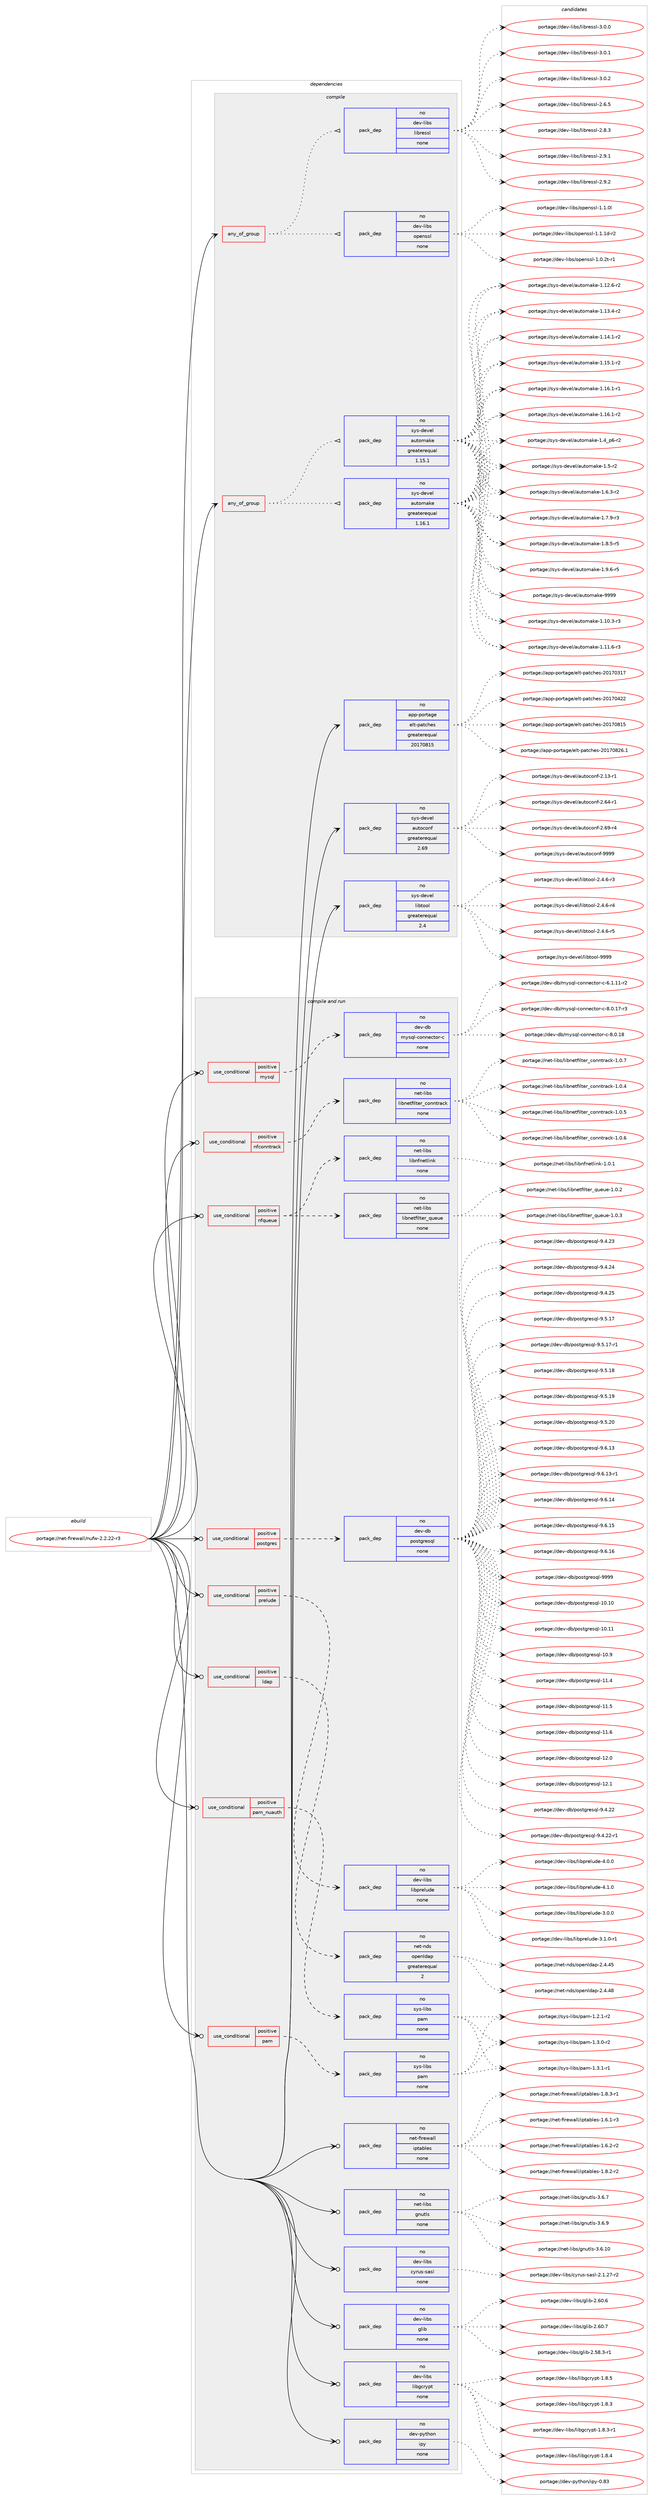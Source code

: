 digraph prolog {

# *************
# Graph options
# *************

newrank=true;
concentrate=true;
compound=true;
graph [rankdir=LR,fontname=Helvetica,fontsize=10,ranksep=1.5];#, ranksep=2.5, nodesep=0.2];
edge  [arrowhead=vee];
node  [fontname=Helvetica,fontsize=10];

# **********
# The ebuild
# **********

subgraph cluster_leftcol {
color=gray;
rank=same;
label=<<i>ebuild</i>>;
id [label="portage://net-firewall/nufw-2.2.22-r3", color=red, width=4, href="../net-firewall/nufw-2.2.22-r3.svg"];
}

# ****************
# The dependencies
# ****************

subgraph cluster_midcol {
color=gray;
label=<<i>dependencies</i>>;
subgraph cluster_compile {
fillcolor="#eeeeee";
style=filled;
label=<<i>compile</i>>;
subgraph any5670 {
dependency352124 [label=<<TABLE BORDER="0" CELLBORDER="1" CELLSPACING="0" CELLPADDING="4"><TR><TD CELLPADDING="10">any_of_group</TD></TR></TABLE>>, shape=none, color=red];subgraph pack258311 {
dependency352125 [label=<<TABLE BORDER="0" CELLBORDER="1" CELLSPACING="0" CELLPADDING="4" WIDTH="220"><TR><TD ROWSPAN="6" CELLPADDING="30">pack_dep</TD></TR><TR><TD WIDTH="110">no</TD></TR><TR><TD>dev-libs</TD></TR><TR><TD>openssl</TD></TR><TR><TD>none</TD></TR><TR><TD></TD></TR></TABLE>>, shape=none, color=blue];
}
dependency352124:e -> dependency352125:w [weight=20,style="dotted",arrowhead="oinv"];
subgraph pack258312 {
dependency352126 [label=<<TABLE BORDER="0" CELLBORDER="1" CELLSPACING="0" CELLPADDING="4" WIDTH="220"><TR><TD ROWSPAN="6" CELLPADDING="30">pack_dep</TD></TR><TR><TD WIDTH="110">no</TD></TR><TR><TD>dev-libs</TD></TR><TR><TD>libressl</TD></TR><TR><TD>none</TD></TR><TR><TD></TD></TR></TABLE>>, shape=none, color=blue];
}
dependency352124:e -> dependency352126:w [weight=20,style="dotted",arrowhead="oinv"];
}
id:e -> dependency352124:w [weight=20,style="solid",arrowhead="vee"];
subgraph any5671 {
dependency352127 [label=<<TABLE BORDER="0" CELLBORDER="1" CELLSPACING="0" CELLPADDING="4"><TR><TD CELLPADDING="10">any_of_group</TD></TR></TABLE>>, shape=none, color=red];subgraph pack258313 {
dependency352128 [label=<<TABLE BORDER="0" CELLBORDER="1" CELLSPACING="0" CELLPADDING="4" WIDTH="220"><TR><TD ROWSPAN="6" CELLPADDING="30">pack_dep</TD></TR><TR><TD WIDTH="110">no</TD></TR><TR><TD>sys-devel</TD></TR><TR><TD>automake</TD></TR><TR><TD>greaterequal</TD></TR><TR><TD>1.16.1</TD></TR></TABLE>>, shape=none, color=blue];
}
dependency352127:e -> dependency352128:w [weight=20,style="dotted",arrowhead="oinv"];
subgraph pack258314 {
dependency352129 [label=<<TABLE BORDER="0" CELLBORDER="1" CELLSPACING="0" CELLPADDING="4" WIDTH="220"><TR><TD ROWSPAN="6" CELLPADDING="30">pack_dep</TD></TR><TR><TD WIDTH="110">no</TD></TR><TR><TD>sys-devel</TD></TR><TR><TD>automake</TD></TR><TR><TD>greaterequal</TD></TR><TR><TD>1.15.1</TD></TR></TABLE>>, shape=none, color=blue];
}
dependency352127:e -> dependency352129:w [weight=20,style="dotted",arrowhead="oinv"];
}
id:e -> dependency352127:w [weight=20,style="solid",arrowhead="vee"];
subgraph pack258315 {
dependency352130 [label=<<TABLE BORDER="0" CELLBORDER="1" CELLSPACING="0" CELLPADDING="4" WIDTH="220"><TR><TD ROWSPAN="6" CELLPADDING="30">pack_dep</TD></TR><TR><TD WIDTH="110">no</TD></TR><TR><TD>app-portage</TD></TR><TR><TD>elt-patches</TD></TR><TR><TD>greaterequal</TD></TR><TR><TD>20170815</TD></TR></TABLE>>, shape=none, color=blue];
}
id:e -> dependency352130:w [weight=20,style="solid",arrowhead="vee"];
subgraph pack258316 {
dependency352131 [label=<<TABLE BORDER="0" CELLBORDER="1" CELLSPACING="0" CELLPADDING="4" WIDTH="220"><TR><TD ROWSPAN="6" CELLPADDING="30">pack_dep</TD></TR><TR><TD WIDTH="110">no</TD></TR><TR><TD>sys-devel</TD></TR><TR><TD>autoconf</TD></TR><TR><TD>greaterequal</TD></TR><TR><TD>2.69</TD></TR></TABLE>>, shape=none, color=blue];
}
id:e -> dependency352131:w [weight=20,style="solid",arrowhead="vee"];
subgraph pack258317 {
dependency352132 [label=<<TABLE BORDER="0" CELLBORDER="1" CELLSPACING="0" CELLPADDING="4" WIDTH="220"><TR><TD ROWSPAN="6" CELLPADDING="30">pack_dep</TD></TR><TR><TD WIDTH="110">no</TD></TR><TR><TD>sys-devel</TD></TR><TR><TD>libtool</TD></TR><TR><TD>greaterequal</TD></TR><TR><TD>2.4</TD></TR></TABLE>>, shape=none, color=blue];
}
id:e -> dependency352132:w [weight=20,style="solid",arrowhead="vee"];
}
subgraph cluster_compileandrun {
fillcolor="#eeeeee";
style=filled;
label=<<i>compile and run</i>>;
subgraph cond87997 {
dependency352133 [label=<<TABLE BORDER="0" CELLBORDER="1" CELLSPACING="0" CELLPADDING="4"><TR><TD ROWSPAN="3" CELLPADDING="10">use_conditional</TD></TR><TR><TD>positive</TD></TR><TR><TD>ldap</TD></TR></TABLE>>, shape=none, color=red];
subgraph pack258318 {
dependency352134 [label=<<TABLE BORDER="0" CELLBORDER="1" CELLSPACING="0" CELLPADDING="4" WIDTH="220"><TR><TD ROWSPAN="6" CELLPADDING="30">pack_dep</TD></TR><TR><TD WIDTH="110">no</TD></TR><TR><TD>net-nds</TD></TR><TR><TD>openldap</TD></TR><TR><TD>greaterequal</TD></TR><TR><TD>2</TD></TR></TABLE>>, shape=none, color=blue];
}
dependency352133:e -> dependency352134:w [weight=20,style="dashed",arrowhead="vee"];
}
id:e -> dependency352133:w [weight=20,style="solid",arrowhead="odotvee"];
subgraph cond87998 {
dependency352135 [label=<<TABLE BORDER="0" CELLBORDER="1" CELLSPACING="0" CELLPADDING="4"><TR><TD ROWSPAN="3" CELLPADDING="10">use_conditional</TD></TR><TR><TD>positive</TD></TR><TR><TD>mysql</TD></TR></TABLE>>, shape=none, color=red];
subgraph pack258319 {
dependency352136 [label=<<TABLE BORDER="0" CELLBORDER="1" CELLSPACING="0" CELLPADDING="4" WIDTH="220"><TR><TD ROWSPAN="6" CELLPADDING="30">pack_dep</TD></TR><TR><TD WIDTH="110">no</TD></TR><TR><TD>dev-db</TD></TR><TR><TD>mysql-connector-c</TD></TR><TR><TD>none</TD></TR><TR><TD></TD></TR></TABLE>>, shape=none, color=blue];
}
dependency352135:e -> dependency352136:w [weight=20,style="dashed",arrowhead="vee"];
}
id:e -> dependency352135:w [weight=20,style="solid",arrowhead="odotvee"];
subgraph cond87999 {
dependency352137 [label=<<TABLE BORDER="0" CELLBORDER="1" CELLSPACING="0" CELLPADDING="4"><TR><TD ROWSPAN="3" CELLPADDING="10">use_conditional</TD></TR><TR><TD>positive</TD></TR><TR><TD>nfconntrack</TD></TR></TABLE>>, shape=none, color=red];
subgraph pack258320 {
dependency352138 [label=<<TABLE BORDER="0" CELLBORDER="1" CELLSPACING="0" CELLPADDING="4" WIDTH="220"><TR><TD ROWSPAN="6" CELLPADDING="30">pack_dep</TD></TR><TR><TD WIDTH="110">no</TD></TR><TR><TD>net-libs</TD></TR><TR><TD>libnetfilter_conntrack</TD></TR><TR><TD>none</TD></TR><TR><TD></TD></TR></TABLE>>, shape=none, color=blue];
}
dependency352137:e -> dependency352138:w [weight=20,style="dashed",arrowhead="vee"];
}
id:e -> dependency352137:w [weight=20,style="solid",arrowhead="odotvee"];
subgraph cond88000 {
dependency352139 [label=<<TABLE BORDER="0" CELLBORDER="1" CELLSPACING="0" CELLPADDING="4"><TR><TD ROWSPAN="3" CELLPADDING="10">use_conditional</TD></TR><TR><TD>positive</TD></TR><TR><TD>nfqueue</TD></TR></TABLE>>, shape=none, color=red];
subgraph pack258321 {
dependency352140 [label=<<TABLE BORDER="0" CELLBORDER="1" CELLSPACING="0" CELLPADDING="4" WIDTH="220"><TR><TD ROWSPAN="6" CELLPADDING="30">pack_dep</TD></TR><TR><TD WIDTH="110">no</TD></TR><TR><TD>net-libs</TD></TR><TR><TD>libnfnetlink</TD></TR><TR><TD>none</TD></TR><TR><TD></TD></TR></TABLE>>, shape=none, color=blue];
}
dependency352139:e -> dependency352140:w [weight=20,style="dashed",arrowhead="vee"];
subgraph pack258322 {
dependency352141 [label=<<TABLE BORDER="0" CELLBORDER="1" CELLSPACING="0" CELLPADDING="4" WIDTH="220"><TR><TD ROWSPAN="6" CELLPADDING="30">pack_dep</TD></TR><TR><TD WIDTH="110">no</TD></TR><TR><TD>net-libs</TD></TR><TR><TD>libnetfilter_queue</TD></TR><TR><TD>none</TD></TR><TR><TD></TD></TR></TABLE>>, shape=none, color=blue];
}
dependency352139:e -> dependency352141:w [weight=20,style="dashed",arrowhead="vee"];
}
id:e -> dependency352139:w [weight=20,style="solid",arrowhead="odotvee"];
subgraph cond88001 {
dependency352142 [label=<<TABLE BORDER="0" CELLBORDER="1" CELLSPACING="0" CELLPADDING="4"><TR><TD ROWSPAN="3" CELLPADDING="10">use_conditional</TD></TR><TR><TD>positive</TD></TR><TR><TD>pam</TD></TR></TABLE>>, shape=none, color=red];
subgraph pack258323 {
dependency352143 [label=<<TABLE BORDER="0" CELLBORDER="1" CELLSPACING="0" CELLPADDING="4" WIDTH="220"><TR><TD ROWSPAN="6" CELLPADDING="30">pack_dep</TD></TR><TR><TD WIDTH="110">no</TD></TR><TR><TD>sys-libs</TD></TR><TR><TD>pam</TD></TR><TR><TD>none</TD></TR><TR><TD></TD></TR></TABLE>>, shape=none, color=blue];
}
dependency352142:e -> dependency352143:w [weight=20,style="dashed",arrowhead="vee"];
}
id:e -> dependency352142:w [weight=20,style="solid",arrowhead="odotvee"];
subgraph cond88002 {
dependency352144 [label=<<TABLE BORDER="0" CELLBORDER="1" CELLSPACING="0" CELLPADDING="4"><TR><TD ROWSPAN="3" CELLPADDING="10">use_conditional</TD></TR><TR><TD>positive</TD></TR><TR><TD>pam_nuauth</TD></TR></TABLE>>, shape=none, color=red];
subgraph pack258324 {
dependency352145 [label=<<TABLE BORDER="0" CELLBORDER="1" CELLSPACING="0" CELLPADDING="4" WIDTH="220"><TR><TD ROWSPAN="6" CELLPADDING="30">pack_dep</TD></TR><TR><TD WIDTH="110">no</TD></TR><TR><TD>sys-libs</TD></TR><TR><TD>pam</TD></TR><TR><TD>none</TD></TR><TR><TD></TD></TR></TABLE>>, shape=none, color=blue];
}
dependency352144:e -> dependency352145:w [weight=20,style="dashed",arrowhead="vee"];
}
id:e -> dependency352144:w [weight=20,style="solid",arrowhead="odotvee"];
subgraph cond88003 {
dependency352146 [label=<<TABLE BORDER="0" CELLBORDER="1" CELLSPACING="0" CELLPADDING="4"><TR><TD ROWSPAN="3" CELLPADDING="10">use_conditional</TD></TR><TR><TD>positive</TD></TR><TR><TD>postgres</TD></TR></TABLE>>, shape=none, color=red];
subgraph pack258325 {
dependency352147 [label=<<TABLE BORDER="0" CELLBORDER="1" CELLSPACING="0" CELLPADDING="4" WIDTH="220"><TR><TD ROWSPAN="6" CELLPADDING="30">pack_dep</TD></TR><TR><TD WIDTH="110">no</TD></TR><TR><TD>dev-db</TD></TR><TR><TD>postgresql</TD></TR><TR><TD>none</TD></TR><TR><TD></TD></TR></TABLE>>, shape=none, color=blue];
}
dependency352146:e -> dependency352147:w [weight=20,style="dashed",arrowhead="vee"];
}
id:e -> dependency352146:w [weight=20,style="solid",arrowhead="odotvee"];
subgraph cond88004 {
dependency352148 [label=<<TABLE BORDER="0" CELLBORDER="1" CELLSPACING="0" CELLPADDING="4"><TR><TD ROWSPAN="3" CELLPADDING="10">use_conditional</TD></TR><TR><TD>positive</TD></TR><TR><TD>prelude</TD></TR></TABLE>>, shape=none, color=red];
subgraph pack258326 {
dependency352149 [label=<<TABLE BORDER="0" CELLBORDER="1" CELLSPACING="0" CELLPADDING="4" WIDTH="220"><TR><TD ROWSPAN="6" CELLPADDING="30">pack_dep</TD></TR><TR><TD WIDTH="110">no</TD></TR><TR><TD>dev-libs</TD></TR><TR><TD>libprelude</TD></TR><TR><TD>none</TD></TR><TR><TD></TD></TR></TABLE>>, shape=none, color=blue];
}
dependency352148:e -> dependency352149:w [weight=20,style="dashed",arrowhead="vee"];
}
id:e -> dependency352148:w [weight=20,style="solid",arrowhead="odotvee"];
subgraph pack258327 {
dependency352150 [label=<<TABLE BORDER="0" CELLBORDER="1" CELLSPACING="0" CELLPADDING="4" WIDTH="220"><TR><TD ROWSPAN="6" CELLPADDING="30">pack_dep</TD></TR><TR><TD WIDTH="110">no</TD></TR><TR><TD>dev-libs</TD></TR><TR><TD>cyrus-sasl</TD></TR><TR><TD>none</TD></TR><TR><TD></TD></TR></TABLE>>, shape=none, color=blue];
}
id:e -> dependency352150:w [weight=20,style="solid",arrowhead="odotvee"];
subgraph pack258328 {
dependency352151 [label=<<TABLE BORDER="0" CELLBORDER="1" CELLSPACING="0" CELLPADDING="4" WIDTH="220"><TR><TD ROWSPAN="6" CELLPADDING="30">pack_dep</TD></TR><TR><TD WIDTH="110">no</TD></TR><TR><TD>dev-libs</TD></TR><TR><TD>glib</TD></TR><TR><TD>none</TD></TR><TR><TD></TD></TR></TABLE>>, shape=none, color=blue];
}
id:e -> dependency352151:w [weight=20,style="solid",arrowhead="odotvee"];
subgraph pack258329 {
dependency352152 [label=<<TABLE BORDER="0" CELLBORDER="1" CELLSPACING="0" CELLPADDING="4" WIDTH="220"><TR><TD ROWSPAN="6" CELLPADDING="30">pack_dep</TD></TR><TR><TD WIDTH="110">no</TD></TR><TR><TD>dev-libs</TD></TR><TR><TD>libgcrypt</TD></TR><TR><TD>none</TD></TR><TR><TD></TD></TR></TABLE>>, shape=none, color=blue];
}
id:e -> dependency352152:w [weight=20,style="solid",arrowhead="odotvee"];
subgraph pack258330 {
dependency352153 [label=<<TABLE BORDER="0" CELLBORDER="1" CELLSPACING="0" CELLPADDING="4" WIDTH="220"><TR><TD ROWSPAN="6" CELLPADDING="30">pack_dep</TD></TR><TR><TD WIDTH="110">no</TD></TR><TR><TD>dev-python</TD></TR><TR><TD>ipy</TD></TR><TR><TD>none</TD></TR><TR><TD></TD></TR></TABLE>>, shape=none, color=blue];
}
id:e -> dependency352153:w [weight=20,style="solid",arrowhead="odotvee"];
subgraph pack258331 {
dependency352154 [label=<<TABLE BORDER="0" CELLBORDER="1" CELLSPACING="0" CELLPADDING="4" WIDTH="220"><TR><TD ROWSPAN="6" CELLPADDING="30">pack_dep</TD></TR><TR><TD WIDTH="110">no</TD></TR><TR><TD>net-firewall</TD></TR><TR><TD>iptables</TD></TR><TR><TD>none</TD></TR><TR><TD></TD></TR></TABLE>>, shape=none, color=blue];
}
id:e -> dependency352154:w [weight=20,style="solid",arrowhead="odotvee"];
subgraph pack258332 {
dependency352155 [label=<<TABLE BORDER="0" CELLBORDER="1" CELLSPACING="0" CELLPADDING="4" WIDTH="220"><TR><TD ROWSPAN="6" CELLPADDING="30">pack_dep</TD></TR><TR><TD WIDTH="110">no</TD></TR><TR><TD>net-libs</TD></TR><TR><TD>gnutls</TD></TR><TR><TD>none</TD></TR><TR><TD></TD></TR></TABLE>>, shape=none, color=blue];
}
id:e -> dependency352155:w [weight=20,style="solid",arrowhead="odotvee"];
}
subgraph cluster_run {
fillcolor="#eeeeee";
style=filled;
label=<<i>run</i>>;
}
}

# **************
# The candidates
# **************

subgraph cluster_choices {
rank=same;
color=gray;
label=<<i>candidates</i>>;

subgraph choice258311 {
color=black;
nodesep=1;
choiceportage1001011184510810598115471111121011101151151084549464846501164511449 [label="portage://dev-libs/openssl-1.0.2t-r1", color=red, width=4,href="../dev-libs/openssl-1.0.2t-r1.svg"];
choiceportage100101118451081059811547111112101110115115108454946494648108 [label="portage://dev-libs/openssl-1.1.0l", color=red, width=4,href="../dev-libs/openssl-1.1.0l.svg"];
choiceportage1001011184510810598115471111121011101151151084549464946491004511450 [label="portage://dev-libs/openssl-1.1.1d-r2", color=red, width=4,href="../dev-libs/openssl-1.1.1d-r2.svg"];
dependency352125:e -> choiceportage1001011184510810598115471111121011101151151084549464846501164511449:w [style=dotted,weight="100"];
dependency352125:e -> choiceportage100101118451081059811547111112101110115115108454946494648108:w [style=dotted,weight="100"];
dependency352125:e -> choiceportage1001011184510810598115471111121011101151151084549464946491004511450:w [style=dotted,weight="100"];
}
subgraph choice258312 {
color=black;
nodesep=1;
choiceportage10010111845108105981154710810598114101115115108455046544653 [label="portage://dev-libs/libressl-2.6.5", color=red, width=4,href="../dev-libs/libressl-2.6.5.svg"];
choiceportage10010111845108105981154710810598114101115115108455046564651 [label="portage://dev-libs/libressl-2.8.3", color=red, width=4,href="../dev-libs/libressl-2.8.3.svg"];
choiceportage10010111845108105981154710810598114101115115108455046574649 [label="portage://dev-libs/libressl-2.9.1", color=red, width=4,href="../dev-libs/libressl-2.9.1.svg"];
choiceportage10010111845108105981154710810598114101115115108455046574650 [label="portage://dev-libs/libressl-2.9.2", color=red, width=4,href="../dev-libs/libressl-2.9.2.svg"];
choiceportage10010111845108105981154710810598114101115115108455146484648 [label="portage://dev-libs/libressl-3.0.0", color=red, width=4,href="../dev-libs/libressl-3.0.0.svg"];
choiceportage10010111845108105981154710810598114101115115108455146484649 [label="portage://dev-libs/libressl-3.0.1", color=red, width=4,href="../dev-libs/libressl-3.0.1.svg"];
choiceportage10010111845108105981154710810598114101115115108455146484650 [label="portage://dev-libs/libressl-3.0.2", color=red, width=4,href="../dev-libs/libressl-3.0.2.svg"];
dependency352126:e -> choiceportage10010111845108105981154710810598114101115115108455046544653:w [style=dotted,weight="100"];
dependency352126:e -> choiceportage10010111845108105981154710810598114101115115108455046564651:w [style=dotted,weight="100"];
dependency352126:e -> choiceportage10010111845108105981154710810598114101115115108455046574649:w [style=dotted,weight="100"];
dependency352126:e -> choiceportage10010111845108105981154710810598114101115115108455046574650:w [style=dotted,weight="100"];
dependency352126:e -> choiceportage10010111845108105981154710810598114101115115108455146484648:w [style=dotted,weight="100"];
dependency352126:e -> choiceportage10010111845108105981154710810598114101115115108455146484649:w [style=dotted,weight="100"];
dependency352126:e -> choiceportage10010111845108105981154710810598114101115115108455146484650:w [style=dotted,weight="100"];
}
subgraph choice258313 {
color=black;
nodesep=1;
choiceportage11512111545100101118101108479711711611110997107101454946494846514511451 [label="portage://sys-devel/automake-1.10.3-r3", color=red, width=4,href="../sys-devel/automake-1.10.3-r3.svg"];
choiceportage11512111545100101118101108479711711611110997107101454946494946544511451 [label="portage://sys-devel/automake-1.11.6-r3", color=red, width=4,href="../sys-devel/automake-1.11.6-r3.svg"];
choiceportage11512111545100101118101108479711711611110997107101454946495046544511450 [label="portage://sys-devel/automake-1.12.6-r2", color=red, width=4,href="../sys-devel/automake-1.12.6-r2.svg"];
choiceportage11512111545100101118101108479711711611110997107101454946495146524511450 [label="portage://sys-devel/automake-1.13.4-r2", color=red, width=4,href="../sys-devel/automake-1.13.4-r2.svg"];
choiceportage11512111545100101118101108479711711611110997107101454946495246494511450 [label="portage://sys-devel/automake-1.14.1-r2", color=red, width=4,href="../sys-devel/automake-1.14.1-r2.svg"];
choiceportage11512111545100101118101108479711711611110997107101454946495346494511450 [label="portage://sys-devel/automake-1.15.1-r2", color=red, width=4,href="../sys-devel/automake-1.15.1-r2.svg"];
choiceportage11512111545100101118101108479711711611110997107101454946495446494511449 [label="portage://sys-devel/automake-1.16.1-r1", color=red, width=4,href="../sys-devel/automake-1.16.1-r1.svg"];
choiceportage11512111545100101118101108479711711611110997107101454946495446494511450 [label="portage://sys-devel/automake-1.16.1-r2", color=red, width=4,href="../sys-devel/automake-1.16.1-r2.svg"];
choiceportage115121115451001011181011084797117116111109971071014549465295112544511450 [label="portage://sys-devel/automake-1.4_p6-r2", color=red, width=4,href="../sys-devel/automake-1.4_p6-r2.svg"];
choiceportage11512111545100101118101108479711711611110997107101454946534511450 [label="portage://sys-devel/automake-1.5-r2", color=red, width=4,href="../sys-devel/automake-1.5-r2.svg"];
choiceportage115121115451001011181011084797117116111109971071014549465446514511450 [label="portage://sys-devel/automake-1.6.3-r2", color=red, width=4,href="../sys-devel/automake-1.6.3-r2.svg"];
choiceportage115121115451001011181011084797117116111109971071014549465546574511451 [label="portage://sys-devel/automake-1.7.9-r3", color=red, width=4,href="../sys-devel/automake-1.7.9-r3.svg"];
choiceportage115121115451001011181011084797117116111109971071014549465646534511453 [label="portage://sys-devel/automake-1.8.5-r5", color=red, width=4,href="../sys-devel/automake-1.8.5-r5.svg"];
choiceportage115121115451001011181011084797117116111109971071014549465746544511453 [label="portage://sys-devel/automake-1.9.6-r5", color=red, width=4,href="../sys-devel/automake-1.9.6-r5.svg"];
choiceportage115121115451001011181011084797117116111109971071014557575757 [label="portage://sys-devel/automake-9999", color=red, width=4,href="../sys-devel/automake-9999.svg"];
dependency352128:e -> choiceportage11512111545100101118101108479711711611110997107101454946494846514511451:w [style=dotted,weight="100"];
dependency352128:e -> choiceportage11512111545100101118101108479711711611110997107101454946494946544511451:w [style=dotted,weight="100"];
dependency352128:e -> choiceportage11512111545100101118101108479711711611110997107101454946495046544511450:w [style=dotted,weight="100"];
dependency352128:e -> choiceportage11512111545100101118101108479711711611110997107101454946495146524511450:w [style=dotted,weight="100"];
dependency352128:e -> choiceportage11512111545100101118101108479711711611110997107101454946495246494511450:w [style=dotted,weight="100"];
dependency352128:e -> choiceportage11512111545100101118101108479711711611110997107101454946495346494511450:w [style=dotted,weight="100"];
dependency352128:e -> choiceportage11512111545100101118101108479711711611110997107101454946495446494511449:w [style=dotted,weight="100"];
dependency352128:e -> choiceportage11512111545100101118101108479711711611110997107101454946495446494511450:w [style=dotted,weight="100"];
dependency352128:e -> choiceportage115121115451001011181011084797117116111109971071014549465295112544511450:w [style=dotted,weight="100"];
dependency352128:e -> choiceportage11512111545100101118101108479711711611110997107101454946534511450:w [style=dotted,weight="100"];
dependency352128:e -> choiceportage115121115451001011181011084797117116111109971071014549465446514511450:w [style=dotted,weight="100"];
dependency352128:e -> choiceportage115121115451001011181011084797117116111109971071014549465546574511451:w [style=dotted,weight="100"];
dependency352128:e -> choiceportage115121115451001011181011084797117116111109971071014549465646534511453:w [style=dotted,weight="100"];
dependency352128:e -> choiceportage115121115451001011181011084797117116111109971071014549465746544511453:w [style=dotted,weight="100"];
dependency352128:e -> choiceportage115121115451001011181011084797117116111109971071014557575757:w [style=dotted,weight="100"];
}
subgraph choice258314 {
color=black;
nodesep=1;
choiceportage11512111545100101118101108479711711611110997107101454946494846514511451 [label="portage://sys-devel/automake-1.10.3-r3", color=red, width=4,href="../sys-devel/automake-1.10.3-r3.svg"];
choiceportage11512111545100101118101108479711711611110997107101454946494946544511451 [label="portage://sys-devel/automake-1.11.6-r3", color=red, width=4,href="../sys-devel/automake-1.11.6-r3.svg"];
choiceportage11512111545100101118101108479711711611110997107101454946495046544511450 [label="portage://sys-devel/automake-1.12.6-r2", color=red, width=4,href="../sys-devel/automake-1.12.6-r2.svg"];
choiceportage11512111545100101118101108479711711611110997107101454946495146524511450 [label="portage://sys-devel/automake-1.13.4-r2", color=red, width=4,href="../sys-devel/automake-1.13.4-r2.svg"];
choiceportage11512111545100101118101108479711711611110997107101454946495246494511450 [label="portage://sys-devel/automake-1.14.1-r2", color=red, width=4,href="../sys-devel/automake-1.14.1-r2.svg"];
choiceportage11512111545100101118101108479711711611110997107101454946495346494511450 [label="portage://sys-devel/automake-1.15.1-r2", color=red, width=4,href="../sys-devel/automake-1.15.1-r2.svg"];
choiceportage11512111545100101118101108479711711611110997107101454946495446494511449 [label="portage://sys-devel/automake-1.16.1-r1", color=red, width=4,href="../sys-devel/automake-1.16.1-r1.svg"];
choiceportage11512111545100101118101108479711711611110997107101454946495446494511450 [label="portage://sys-devel/automake-1.16.1-r2", color=red, width=4,href="../sys-devel/automake-1.16.1-r2.svg"];
choiceportage115121115451001011181011084797117116111109971071014549465295112544511450 [label="portage://sys-devel/automake-1.4_p6-r2", color=red, width=4,href="../sys-devel/automake-1.4_p6-r2.svg"];
choiceportage11512111545100101118101108479711711611110997107101454946534511450 [label="portage://sys-devel/automake-1.5-r2", color=red, width=4,href="../sys-devel/automake-1.5-r2.svg"];
choiceportage115121115451001011181011084797117116111109971071014549465446514511450 [label="portage://sys-devel/automake-1.6.3-r2", color=red, width=4,href="../sys-devel/automake-1.6.3-r2.svg"];
choiceportage115121115451001011181011084797117116111109971071014549465546574511451 [label="portage://sys-devel/automake-1.7.9-r3", color=red, width=4,href="../sys-devel/automake-1.7.9-r3.svg"];
choiceportage115121115451001011181011084797117116111109971071014549465646534511453 [label="portage://sys-devel/automake-1.8.5-r5", color=red, width=4,href="../sys-devel/automake-1.8.5-r5.svg"];
choiceportage115121115451001011181011084797117116111109971071014549465746544511453 [label="portage://sys-devel/automake-1.9.6-r5", color=red, width=4,href="../sys-devel/automake-1.9.6-r5.svg"];
choiceportage115121115451001011181011084797117116111109971071014557575757 [label="portage://sys-devel/automake-9999", color=red, width=4,href="../sys-devel/automake-9999.svg"];
dependency352129:e -> choiceportage11512111545100101118101108479711711611110997107101454946494846514511451:w [style=dotted,weight="100"];
dependency352129:e -> choiceportage11512111545100101118101108479711711611110997107101454946494946544511451:w [style=dotted,weight="100"];
dependency352129:e -> choiceportage11512111545100101118101108479711711611110997107101454946495046544511450:w [style=dotted,weight="100"];
dependency352129:e -> choiceportage11512111545100101118101108479711711611110997107101454946495146524511450:w [style=dotted,weight="100"];
dependency352129:e -> choiceportage11512111545100101118101108479711711611110997107101454946495246494511450:w [style=dotted,weight="100"];
dependency352129:e -> choiceportage11512111545100101118101108479711711611110997107101454946495346494511450:w [style=dotted,weight="100"];
dependency352129:e -> choiceportage11512111545100101118101108479711711611110997107101454946495446494511449:w [style=dotted,weight="100"];
dependency352129:e -> choiceportage11512111545100101118101108479711711611110997107101454946495446494511450:w [style=dotted,weight="100"];
dependency352129:e -> choiceportage115121115451001011181011084797117116111109971071014549465295112544511450:w [style=dotted,weight="100"];
dependency352129:e -> choiceportage11512111545100101118101108479711711611110997107101454946534511450:w [style=dotted,weight="100"];
dependency352129:e -> choiceportage115121115451001011181011084797117116111109971071014549465446514511450:w [style=dotted,weight="100"];
dependency352129:e -> choiceportage115121115451001011181011084797117116111109971071014549465546574511451:w [style=dotted,weight="100"];
dependency352129:e -> choiceportage115121115451001011181011084797117116111109971071014549465646534511453:w [style=dotted,weight="100"];
dependency352129:e -> choiceportage115121115451001011181011084797117116111109971071014549465746544511453:w [style=dotted,weight="100"];
dependency352129:e -> choiceportage115121115451001011181011084797117116111109971071014557575757:w [style=dotted,weight="100"];
}
subgraph choice258315 {
color=black;
nodesep=1;
choiceportage97112112451121111141169710310147101108116451129711699104101115455048495548514955 [label="portage://app-portage/elt-patches-20170317", color=red, width=4,href="../app-portage/elt-patches-20170317.svg"];
choiceportage97112112451121111141169710310147101108116451129711699104101115455048495548525050 [label="portage://app-portage/elt-patches-20170422", color=red, width=4,href="../app-portage/elt-patches-20170422.svg"];
choiceportage97112112451121111141169710310147101108116451129711699104101115455048495548564953 [label="portage://app-portage/elt-patches-20170815", color=red, width=4,href="../app-portage/elt-patches-20170815.svg"];
choiceportage971121124511211111411697103101471011081164511297116991041011154550484955485650544649 [label="portage://app-portage/elt-patches-20170826.1", color=red, width=4,href="../app-portage/elt-patches-20170826.1.svg"];
dependency352130:e -> choiceportage97112112451121111141169710310147101108116451129711699104101115455048495548514955:w [style=dotted,weight="100"];
dependency352130:e -> choiceportage97112112451121111141169710310147101108116451129711699104101115455048495548525050:w [style=dotted,weight="100"];
dependency352130:e -> choiceportage97112112451121111141169710310147101108116451129711699104101115455048495548564953:w [style=dotted,weight="100"];
dependency352130:e -> choiceportage971121124511211111411697103101471011081164511297116991041011154550484955485650544649:w [style=dotted,weight="100"];
}
subgraph choice258316 {
color=black;
nodesep=1;
choiceportage1151211154510010111810110847971171161119911111010245504649514511449 [label="portage://sys-devel/autoconf-2.13-r1", color=red, width=4,href="../sys-devel/autoconf-2.13-r1.svg"];
choiceportage1151211154510010111810110847971171161119911111010245504654524511449 [label="portage://sys-devel/autoconf-2.64-r1", color=red, width=4,href="../sys-devel/autoconf-2.64-r1.svg"];
choiceportage1151211154510010111810110847971171161119911111010245504654574511452 [label="portage://sys-devel/autoconf-2.69-r4", color=red, width=4,href="../sys-devel/autoconf-2.69-r4.svg"];
choiceportage115121115451001011181011084797117116111991111101024557575757 [label="portage://sys-devel/autoconf-9999", color=red, width=4,href="../sys-devel/autoconf-9999.svg"];
dependency352131:e -> choiceportage1151211154510010111810110847971171161119911111010245504649514511449:w [style=dotted,weight="100"];
dependency352131:e -> choiceportage1151211154510010111810110847971171161119911111010245504654524511449:w [style=dotted,weight="100"];
dependency352131:e -> choiceportage1151211154510010111810110847971171161119911111010245504654574511452:w [style=dotted,weight="100"];
dependency352131:e -> choiceportage115121115451001011181011084797117116111991111101024557575757:w [style=dotted,weight="100"];
}
subgraph choice258317 {
color=black;
nodesep=1;
choiceportage1151211154510010111810110847108105981161111111084550465246544511451 [label="portage://sys-devel/libtool-2.4.6-r3", color=red, width=4,href="../sys-devel/libtool-2.4.6-r3.svg"];
choiceportage1151211154510010111810110847108105981161111111084550465246544511452 [label="portage://sys-devel/libtool-2.4.6-r4", color=red, width=4,href="../sys-devel/libtool-2.4.6-r4.svg"];
choiceportage1151211154510010111810110847108105981161111111084550465246544511453 [label="portage://sys-devel/libtool-2.4.6-r5", color=red, width=4,href="../sys-devel/libtool-2.4.6-r5.svg"];
choiceportage1151211154510010111810110847108105981161111111084557575757 [label="portage://sys-devel/libtool-9999", color=red, width=4,href="../sys-devel/libtool-9999.svg"];
dependency352132:e -> choiceportage1151211154510010111810110847108105981161111111084550465246544511451:w [style=dotted,weight="100"];
dependency352132:e -> choiceportage1151211154510010111810110847108105981161111111084550465246544511452:w [style=dotted,weight="100"];
dependency352132:e -> choiceportage1151211154510010111810110847108105981161111111084550465246544511453:w [style=dotted,weight="100"];
dependency352132:e -> choiceportage1151211154510010111810110847108105981161111111084557575757:w [style=dotted,weight="100"];
}
subgraph choice258318 {
color=black;
nodesep=1;
choiceportage11010111645110100115471111121011101081009711245504652465253 [label="portage://net-nds/openldap-2.4.45", color=red, width=4,href="../net-nds/openldap-2.4.45.svg"];
choiceportage11010111645110100115471111121011101081009711245504652465256 [label="portage://net-nds/openldap-2.4.48", color=red, width=4,href="../net-nds/openldap-2.4.48.svg"];
dependency352134:e -> choiceportage11010111645110100115471111121011101081009711245504652465253:w [style=dotted,weight="100"];
dependency352134:e -> choiceportage11010111645110100115471111121011101081009711245504652465256:w [style=dotted,weight="100"];
}
subgraph choice258319 {
color=black;
nodesep=1;
choiceportage1001011184510098471091211151131084599111110110101991161111144599455446494649494511450 [label="portage://dev-db/mysql-connector-c-6.1.11-r2", color=red, width=4,href="../dev-db/mysql-connector-c-6.1.11-r2.svg"];
choiceportage1001011184510098471091211151131084599111110110101991161111144599455646484649554511451 [label="portage://dev-db/mysql-connector-c-8.0.17-r3", color=red, width=4,href="../dev-db/mysql-connector-c-8.0.17-r3.svg"];
choiceportage100101118451009847109121115113108459911111011010199116111114459945564648464956 [label="portage://dev-db/mysql-connector-c-8.0.18", color=red, width=4,href="../dev-db/mysql-connector-c-8.0.18.svg"];
dependency352136:e -> choiceportage1001011184510098471091211151131084599111110110101991161111144599455446494649494511450:w [style=dotted,weight="100"];
dependency352136:e -> choiceportage1001011184510098471091211151131084599111110110101991161111144599455646484649554511451:w [style=dotted,weight="100"];
dependency352136:e -> choiceportage100101118451009847109121115113108459911111011010199116111114459945564648464956:w [style=dotted,weight="100"];
}
subgraph choice258320 {
color=black;
nodesep=1;
choiceportage1101011164510810598115471081059811010111610210510811610111495991111101101161149799107454946484652 [label="portage://net-libs/libnetfilter_conntrack-1.0.4", color=red, width=4,href="../net-libs/libnetfilter_conntrack-1.0.4.svg"];
choiceportage1101011164510810598115471081059811010111610210510811610111495991111101101161149799107454946484653 [label="portage://net-libs/libnetfilter_conntrack-1.0.5", color=red, width=4,href="../net-libs/libnetfilter_conntrack-1.0.5.svg"];
choiceportage1101011164510810598115471081059811010111610210510811610111495991111101101161149799107454946484654 [label="portage://net-libs/libnetfilter_conntrack-1.0.6", color=red, width=4,href="../net-libs/libnetfilter_conntrack-1.0.6.svg"];
choiceportage1101011164510810598115471081059811010111610210510811610111495991111101101161149799107454946484655 [label="portage://net-libs/libnetfilter_conntrack-1.0.7", color=red, width=4,href="../net-libs/libnetfilter_conntrack-1.0.7.svg"];
dependency352138:e -> choiceportage1101011164510810598115471081059811010111610210510811610111495991111101101161149799107454946484652:w [style=dotted,weight="100"];
dependency352138:e -> choiceportage1101011164510810598115471081059811010111610210510811610111495991111101101161149799107454946484653:w [style=dotted,weight="100"];
dependency352138:e -> choiceportage1101011164510810598115471081059811010111610210510811610111495991111101101161149799107454946484654:w [style=dotted,weight="100"];
dependency352138:e -> choiceportage1101011164510810598115471081059811010111610210510811610111495991111101101161149799107454946484655:w [style=dotted,weight="100"];
}
subgraph choice258321 {
color=black;
nodesep=1;
choiceportage11010111645108105981154710810598110102110101116108105110107454946484649 [label="portage://net-libs/libnfnetlink-1.0.1", color=red, width=4,href="../net-libs/libnfnetlink-1.0.1.svg"];
dependency352140:e -> choiceportage11010111645108105981154710810598110102110101116108105110107454946484649:w [style=dotted,weight="100"];
}
subgraph choice258322 {
color=black;
nodesep=1;
choiceportage1101011164510810598115471081059811010111610210510811610111495113117101117101454946484650 [label="portage://net-libs/libnetfilter_queue-1.0.2", color=red, width=4,href="../net-libs/libnetfilter_queue-1.0.2.svg"];
choiceportage1101011164510810598115471081059811010111610210510811610111495113117101117101454946484651 [label="portage://net-libs/libnetfilter_queue-1.0.3", color=red, width=4,href="../net-libs/libnetfilter_queue-1.0.3.svg"];
dependency352141:e -> choiceportage1101011164510810598115471081059811010111610210510811610111495113117101117101454946484650:w [style=dotted,weight="100"];
dependency352141:e -> choiceportage1101011164510810598115471081059811010111610210510811610111495113117101117101454946484651:w [style=dotted,weight="100"];
}
subgraph choice258323 {
color=black;
nodesep=1;
choiceportage115121115451081059811547112971094549465046494511450 [label="portage://sys-libs/pam-1.2.1-r2", color=red, width=4,href="../sys-libs/pam-1.2.1-r2.svg"];
choiceportage115121115451081059811547112971094549465146484511450 [label="portage://sys-libs/pam-1.3.0-r2", color=red, width=4,href="../sys-libs/pam-1.3.0-r2.svg"];
choiceportage115121115451081059811547112971094549465146494511449 [label="portage://sys-libs/pam-1.3.1-r1", color=red, width=4,href="../sys-libs/pam-1.3.1-r1.svg"];
dependency352143:e -> choiceportage115121115451081059811547112971094549465046494511450:w [style=dotted,weight="100"];
dependency352143:e -> choiceportage115121115451081059811547112971094549465146484511450:w [style=dotted,weight="100"];
dependency352143:e -> choiceportage115121115451081059811547112971094549465146494511449:w [style=dotted,weight="100"];
}
subgraph choice258324 {
color=black;
nodesep=1;
choiceportage115121115451081059811547112971094549465046494511450 [label="portage://sys-libs/pam-1.2.1-r2", color=red, width=4,href="../sys-libs/pam-1.2.1-r2.svg"];
choiceportage115121115451081059811547112971094549465146484511450 [label="portage://sys-libs/pam-1.3.0-r2", color=red, width=4,href="../sys-libs/pam-1.3.0-r2.svg"];
choiceportage115121115451081059811547112971094549465146494511449 [label="portage://sys-libs/pam-1.3.1-r1", color=red, width=4,href="../sys-libs/pam-1.3.1-r1.svg"];
dependency352145:e -> choiceportage115121115451081059811547112971094549465046494511450:w [style=dotted,weight="100"];
dependency352145:e -> choiceportage115121115451081059811547112971094549465146484511450:w [style=dotted,weight="100"];
dependency352145:e -> choiceportage115121115451081059811547112971094549465146494511449:w [style=dotted,weight="100"];
}
subgraph choice258325 {
color=black;
nodesep=1;
choiceportage100101118451009847112111115116103114101115113108454948464948 [label="portage://dev-db/postgresql-10.10", color=red, width=4,href="../dev-db/postgresql-10.10.svg"];
choiceportage100101118451009847112111115116103114101115113108454948464949 [label="portage://dev-db/postgresql-10.11", color=red, width=4,href="../dev-db/postgresql-10.11.svg"];
choiceportage1001011184510098471121111151161031141011151131084549484657 [label="portage://dev-db/postgresql-10.9", color=red, width=4,href="../dev-db/postgresql-10.9.svg"];
choiceportage1001011184510098471121111151161031141011151131084549494652 [label="portage://dev-db/postgresql-11.4", color=red, width=4,href="../dev-db/postgresql-11.4.svg"];
choiceportage1001011184510098471121111151161031141011151131084549494653 [label="portage://dev-db/postgresql-11.5", color=red, width=4,href="../dev-db/postgresql-11.5.svg"];
choiceportage1001011184510098471121111151161031141011151131084549494654 [label="portage://dev-db/postgresql-11.6", color=red, width=4,href="../dev-db/postgresql-11.6.svg"];
choiceportage1001011184510098471121111151161031141011151131084549504648 [label="portage://dev-db/postgresql-12.0", color=red, width=4,href="../dev-db/postgresql-12.0.svg"];
choiceportage1001011184510098471121111151161031141011151131084549504649 [label="portage://dev-db/postgresql-12.1", color=red, width=4,href="../dev-db/postgresql-12.1.svg"];
choiceportage10010111845100984711211111511610311410111511310845574652465050 [label="portage://dev-db/postgresql-9.4.22", color=red, width=4,href="../dev-db/postgresql-9.4.22.svg"];
choiceportage100101118451009847112111115116103114101115113108455746524650504511449 [label="portage://dev-db/postgresql-9.4.22-r1", color=red, width=4,href="../dev-db/postgresql-9.4.22-r1.svg"];
choiceportage10010111845100984711211111511610311410111511310845574652465051 [label="portage://dev-db/postgresql-9.4.23", color=red, width=4,href="../dev-db/postgresql-9.4.23.svg"];
choiceportage10010111845100984711211111511610311410111511310845574652465052 [label="portage://dev-db/postgresql-9.4.24", color=red, width=4,href="../dev-db/postgresql-9.4.24.svg"];
choiceportage10010111845100984711211111511610311410111511310845574652465053 [label="portage://dev-db/postgresql-9.4.25", color=red, width=4,href="../dev-db/postgresql-9.4.25.svg"];
choiceportage10010111845100984711211111511610311410111511310845574653464955 [label="portage://dev-db/postgresql-9.5.17", color=red, width=4,href="../dev-db/postgresql-9.5.17.svg"];
choiceportage100101118451009847112111115116103114101115113108455746534649554511449 [label="portage://dev-db/postgresql-9.5.17-r1", color=red, width=4,href="../dev-db/postgresql-9.5.17-r1.svg"];
choiceportage10010111845100984711211111511610311410111511310845574653464956 [label="portage://dev-db/postgresql-9.5.18", color=red, width=4,href="../dev-db/postgresql-9.5.18.svg"];
choiceportage10010111845100984711211111511610311410111511310845574653464957 [label="portage://dev-db/postgresql-9.5.19", color=red, width=4,href="../dev-db/postgresql-9.5.19.svg"];
choiceportage10010111845100984711211111511610311410111511310845574653465048 [label="portage://dev-db/postgresql-9.5.20", color=red, width=4,href="../dev-db/postgresql-9.5.20.svg"];
choiceportage10010111845100984711211111511610311410111511310845574654464951 [label="portage://dev-db/postgresql-9.6.13", color=red, width=4,href="../dev-db/postgresql-9.6.13.svg"];
choiceportage100101118451009847112111115116103114101115113108455746544649514511449 [label="portage://dev-db/postgresql-9.6.13-r1", color=red, width=4,href="../dev-db/postgresql-9.6.13-r1.svg"];
choiceportage10010111845100984711211111511610311410111511310845574654464952 [label="portage://dev-db/postgresql-9.6.14", color=red, width=4,href="../dev-db/postgresql-9.6.14.svg"];
choiceportage10010111845100984711211111511610311410111511310845574654464953 [label="portage://dev-db/postgresql-9.6.15", color=red, width=4,href="../dev-db/postgresql-9.6.15.svg"];
choiceportage10010111845100984711211111511610311410111511310845574654464954 [label="portage://dev-db/postgresql-9.6.16", color=red, width=4,href="../dev-db/postgresql-9.6.16.svg"];
choiceportage1001011184510098471121111151161031141011151131084557575757 [label="portage://dev-db/postgresql-9999", color=red, width=4,href="../dev-db/postgresql-9999.svg"];
dependency352147:e -> choiceportage100101118451009847112111115116103114101115113108454948464948:w [style=dotted,weight="100"];
dependency352147:e -> choiceportage100101118451009847112111115116103114101115113108454948464949:w [style=dotted,weight="100"];
dependency352147:e -> choiceportage1001011184510098471121111151161031141011151131084549484657:w [style=dotted,weight="100"];
dependency352147:e -> choiceportage1001011184510098471121111151161031141011151131084549494652:w [style=dotted,weight="100"];
dependency352147:e -> choiceportage1001011184510098471121111151161031141011151131084549494653:w [style=dotted,weight="100"];
dependency352147:e -> choiceportage1001011184510098471121111151161031141011151131084549494654:w [style=dotted,weight="100"];
dependency352147:e -> choiceportage1001011184510098471121111151161031141011151131084549504648:w [style=dotted,weight="100"];
dependency352147:e -> choiceportage1001011184510098471121111151161031141011151131084549504649:w [style=dotted,weight="100"];
dependency352147:e -> choiceportage10010111845100984711211111511610311410111511310845574652465050:w [style=dotted,weight="100"];
dependency352147:e -> choiceportage100101118451009847112111115116103114101115113108455746524650504511449:w [style=dotted,weight="100"];
dependency352147:e -> choiceportage10010111845100984711211111511610311410111511310845574652465051:w [style=dotted,weight="100"];
dependency352147:e -> choiceportage10010111845100984711211111511610311410111511310845574652465052:w [style=dotted,weight="100"];
dependency352147:e -> choiceportage10010111845100984711211111511610311410111511310845574652465053:w [style=dotted,weight="100"];
dependency352147:e -> choiceportage10010111845100984711211111511610311410111511310845574653464955:w [style=dotted,weight="100"];
dependency352147:e -> choiceportage100101118451009847112111115116103114101115113108455746534649554511449:w [style=dotted,weight="100"];
dependency352147:e -> choiceportage10010111845100984711211111511610311410111511310845574653464956:w [style=dotted,weight="100"];
dependency352147:e -> choiceportage10010111845100984711211111511610311410111511310845574653464957:w [style=dotted,weight="100"];
dependency352147:e -> choiceportage10010111845100984711211111511610311410111511310845574653465048:w [style=dotted,weight="100"];
dependency352147:e -> choiceportage10010111845100984711211111511610311410111511310845574654464951:w [style=dotted,weight="100"];
dependency352147:e -> choiceportage100101118451009847112111115116103114101115113108455746544649514511449:w [style=dotted,weight="100"];
dependency352147:e -> choiceportage10010111845100984711211111511610311410111511310845574654464952:w [style=dotted,weight="100"];
dependency352147:e -> choiceportage10010111845100984711211111511610311410111511310845574654464953:w [style=dotted,weight="100"];
dependency352147:e -> choiceportage10010111845100984711211111511610311410111511310845574654464954:w [style=dotted,weight="100"];
dependency352147:e -> choiceportage1001011184510098471121111151161031141011151131084557575757:w [style=dotted,weight="100"];
}
subgraph choice258326 {
color=black;
nodesep=1;
choiceportage10010111845108105981154710810598112114101108117100101455146484648 [label="portage://dev-libs/libprelude-3.0.0", color=red, width=4,href="../dev-libs/libprelude-3.0.0.svg"];
choiceportage100101118451081059811547108105981121141011081171001014551464946484511449 [label="portage://dev-libs/libprelude-3.1.0-r1", color=red, width=4,href="../dev-libs/libprelude-3.1.0-r1.svg"];
choiceportage10010111845108105981154710810598112114101108117100101455246484648 [label="portage://dev-libs/libprelude-4.0.0", color=red, width=4,href="../dev-libs/libprelude-4.0.0.svg"];
choiceportage10010111845108105981154710810598112114101108117100101455246494648 [label="portage://dev-libs/libprelude-4.1.0", color=red, width=4,href="../dev-libs/libprelude-4.1.0.svg"];
dependency352149:e -> choiceportage10010111845108105981154710810598112114101108117100101455146484648:w [style=dotted,weight="100"];
dependency352149:e -> choiceportage100101118451081059811547108105981121141011081171001014551464946484511449:w [style=dotted,weight="100"];
dependency352149:e -> choiceportage10010111845108105981154710810598112114101108117100101455246484648:w [style=dotted,weight="100"];
dependency352149:e -> choiceportage10010111845108105981154710810598112114101108117100101455246494648:w [style=dotted,weight="100"];
}
subgraph choice258327 {
color=black;
nodesep=1;
choiceportage100101118451081059811547991211141171154511597115108455046494650554511450 [label="portage://dev-libs/cyrus-sasl-2.1.27-r2", color=red, width=4,href="../dev-libs/cyrus-sasl-2.1.27-r2.svg"];
dependency352150:e -> choiceportage100101118451081059811547991211141171154511597115108455046494650554511450:w [style=dotted,weight="100"];
}
subgraph choice258328 {
color=black;
nodesep=1;
choiceportage10010111845108105981154710310810598455046535646514511449 [label="portage://dev-libs/glib-2.58.3-r1", color=red, width=4,href="../dev-libs/glib-2.58.3-r1.svg"];
choiceportage1001011184510810598115471031081059845504654484654 [label="portage://dev-libs/glib-2.60.6", color=red, width=4,href="../dev-libs/glib-2.60.6.svg"];
choiceportage1001011184510810598115471031081059845504654484655 [label="portage://dev-libs/glib-2.60.7", color=red, width=4,href="../dev-libs/glib-2.60.7.svg"];
dependency352151:e -> choiceportage10010111845108105981154710310810598455046535646514511449:w [style=dotted,weight="100"];
dependency352151:e -> choiceportage1001011184510810598115471031081059845504654484654:w [style=dotted,weight="100"];
dependency352151:e -> choiceportage1001011184510810598115471031081059845504654484655:w [style=dotted,weight="100"];
}
subgraph choice258329 {
color=black;
nodesep=1;
choiceportage1001011184510810598115471081059810399114121112116454946564651 [label="portage://dev-libs/libgcrypt-1.8.3", color=red, width=4,href="../dev-libs/libgcrypt-1.8.3.svg"];
choiceportage10010111845108105981154710810598103991141211121164549465646514511449 [label="portage://dev-libs/libgcrypt-1.8.3-r1", color=red, width=4,href="../dev-libs/libgcrypt-1.8.3-r1.svg"];
choiceportage1001011184510810598115471081059810399114121112116454946564652 [label="portage://dev-libs/libgcrypt-1.8.4", color=red, width=4,href="../dev-libs/libgcrypt-1.8.4.svg"];
choiceportage1001011184510810598115471081059810399114121112116454946564653 [label="portage://dev-libs/libgcrypt-1.8.5", color=red, width=4,href="../dev-libs/libgcrypt-1.8.5.svg"];
dependency352152:e -> choiceportage1001011184510810598115471081059810399114121112116454946564651:w [style=dotted,weight="100"];
dependency352152:e -> choiceportage10010111845108105981154710810598103991141211121164549465646514511449:w [style=dotted,weight="100"];
dependency352152:e -> choiceportage1001011184510810598115471081059810399114121112116454946564652:w [style=dotted,weight="100"];
dependency352152:e -> choiceportage1001011184510810598115471081059810399114121112116454946564653:w [style=dotted,weight="100"];
}
subgraph choice258330 {
color=black;
nodesep=1;
choiceportage10010111845112121116104111110471051121214548465651 [label="portage://dev-python/ipy-0.83", color=red, width=4,href="../dev-python/ipy-0.83.svg"];
dependency352153:e -> choiceportage10010111845112121116104111110471051121214548465651:w [style=dotted,weight="100"];
}
subgraph choice258331 {
color=black;
nodesep=1;
choiceportage11010111645102105114101119971081084710511211697981081011154549465446494511451 [label="portage://net-firewall/iptables-1.6.1-r3", color=red, width=4,href="../net-firewall/iptables-1.6.1-r3.svg"];
choiceportage11010111645102105114101119971081084710511211697981081011154549465446504511450 [label="portage://net-firewall/iptables-1.6.2-r2", color=red, width=4,href="../net-firewall/iptables-1.6.2-r2.svg"];
choiceportage11010111645102105114101119971081084710511211697981081011154549465646504511450 [label="portage://net-firewall/iptables-1.8.2-r2", color=red, width=4,href="../net-firewall/iptables-1.8.2-r2.svg"];
choiceportage11010111645102105114101119971081084710511211697981081011154549465646514511449 [label="portage://net-firewall/iptables-1.8.3-r1", color=red, width=4,href="../net-firewall/iptables-1.8.3-r1.svg"];
dependency352154:e -> choiceportage11010111645102105114101119971081084710511211697981081011154549465446494511451:w [style=dotted,weight="100"];
dependency352154:e -> choiceportage11010111645102105114101119971081084710511211697981081011154549465446504511450:w [style=dotted,weight="100"];
dependency352154:e -> choiceportage11010111645102105114101119971081084710511211697981081011154549465646504511450:w [style=dotted,weight="100"];
dependency352154:e -> choiceportage11010111645102105114101119971081084710511211697981081011154549465646514511449:w [style=dotted,weight="100"];
}
subgraph choice258332 {
color=black;
nodesep=1;
choiceportage11010111645108105981154710311011711610811545514654464948 [label="portage://net-libs/gnutls-3.6.10", color=red, width=4,href="../net-libs/gnutls-3.6.10.svg"];
choiceportage110101116451081059811547103110117116108115455146544655 [label="portage://net-libs/gnutls-3.6.7", color=red, width=4,href="../net-libs/gnutls-3.6.7.svg"];
choiceportage110101116451081059811547103110117116108115455146544657 [label="portage://net-libs/gnutls-3.6.9", color=red, width=4,href="../net-libs/gnutls-3.6.9.svg"];
dependency352155:e -> choiceportage11010111645108105981154710311011711610811545514654464948:w [style=dotted,weight="100"];
dependency352155:e -> choiceportage110101116451081059811547103110117116108115455146544655:w [style=dotted,weight="100"];
dependency352155:e -> choiceportage110101116451081059811547103110117116108115455146544657:w [style=dotted,weight="100"];
}
}

}
